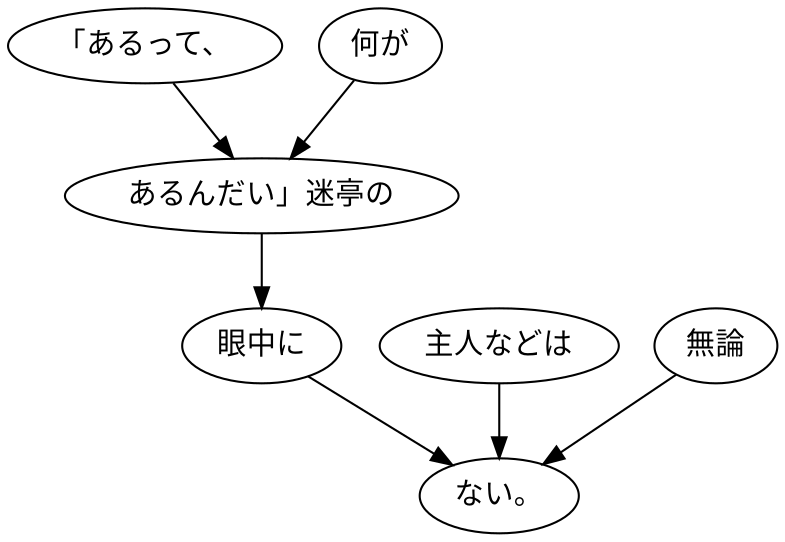 digraph graph1154 {
	node0 [label="「あるって、"];
	node1 [label="何が"];
	node2 [label="あるんだい」迷亭の"];
	node3 [label="眼中に"];
	node4 [label="主人などは"];
	node5 [label="無論"];
	node6 [label="ない。"];
	node0 -> node2;
	node1 -> node2;
	node2 -> node3;
	node3 -> node6;
	node4 -> node6;
	node5 -> node6;
}
